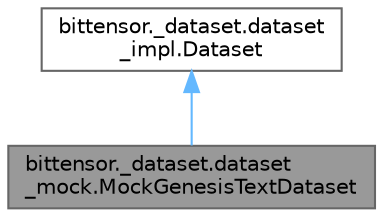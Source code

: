 digraph "bittensor._dataset.dataset_mock.MockGenesisTextDataset"
{
 // LATEX_PDF_SIZE
  bgcolor="transparent";
  edge [fontname=Helvetica,fontsize=10,labelfontname=Helvetica,labelfontsize=10];
  node [fontname=Helvetica,fontsize=10,shape=box,height=0.2,width=0.4];
  Node1 [label="bittensor._dataset.dataset\l_mock.MockGenesisTextDataset",height=0.2,width=0.4,color="gray40", fillcolor="grey60", style="filled", fontcolor="black",tooltip=" "];
  Node2 -> Node1 [dir="back",color="steelblue1",style="solid"];
  Node2 [label="bittensor._dataset.dataset\l_impl.Dataset",height=0.2,width=0.4,color="gray40", fillcolor="white", style="filled",URL="$classbittensor_1_1__dataset_1_1dataset__impl_1_1_dataset.html",tooltip=" "];
}
